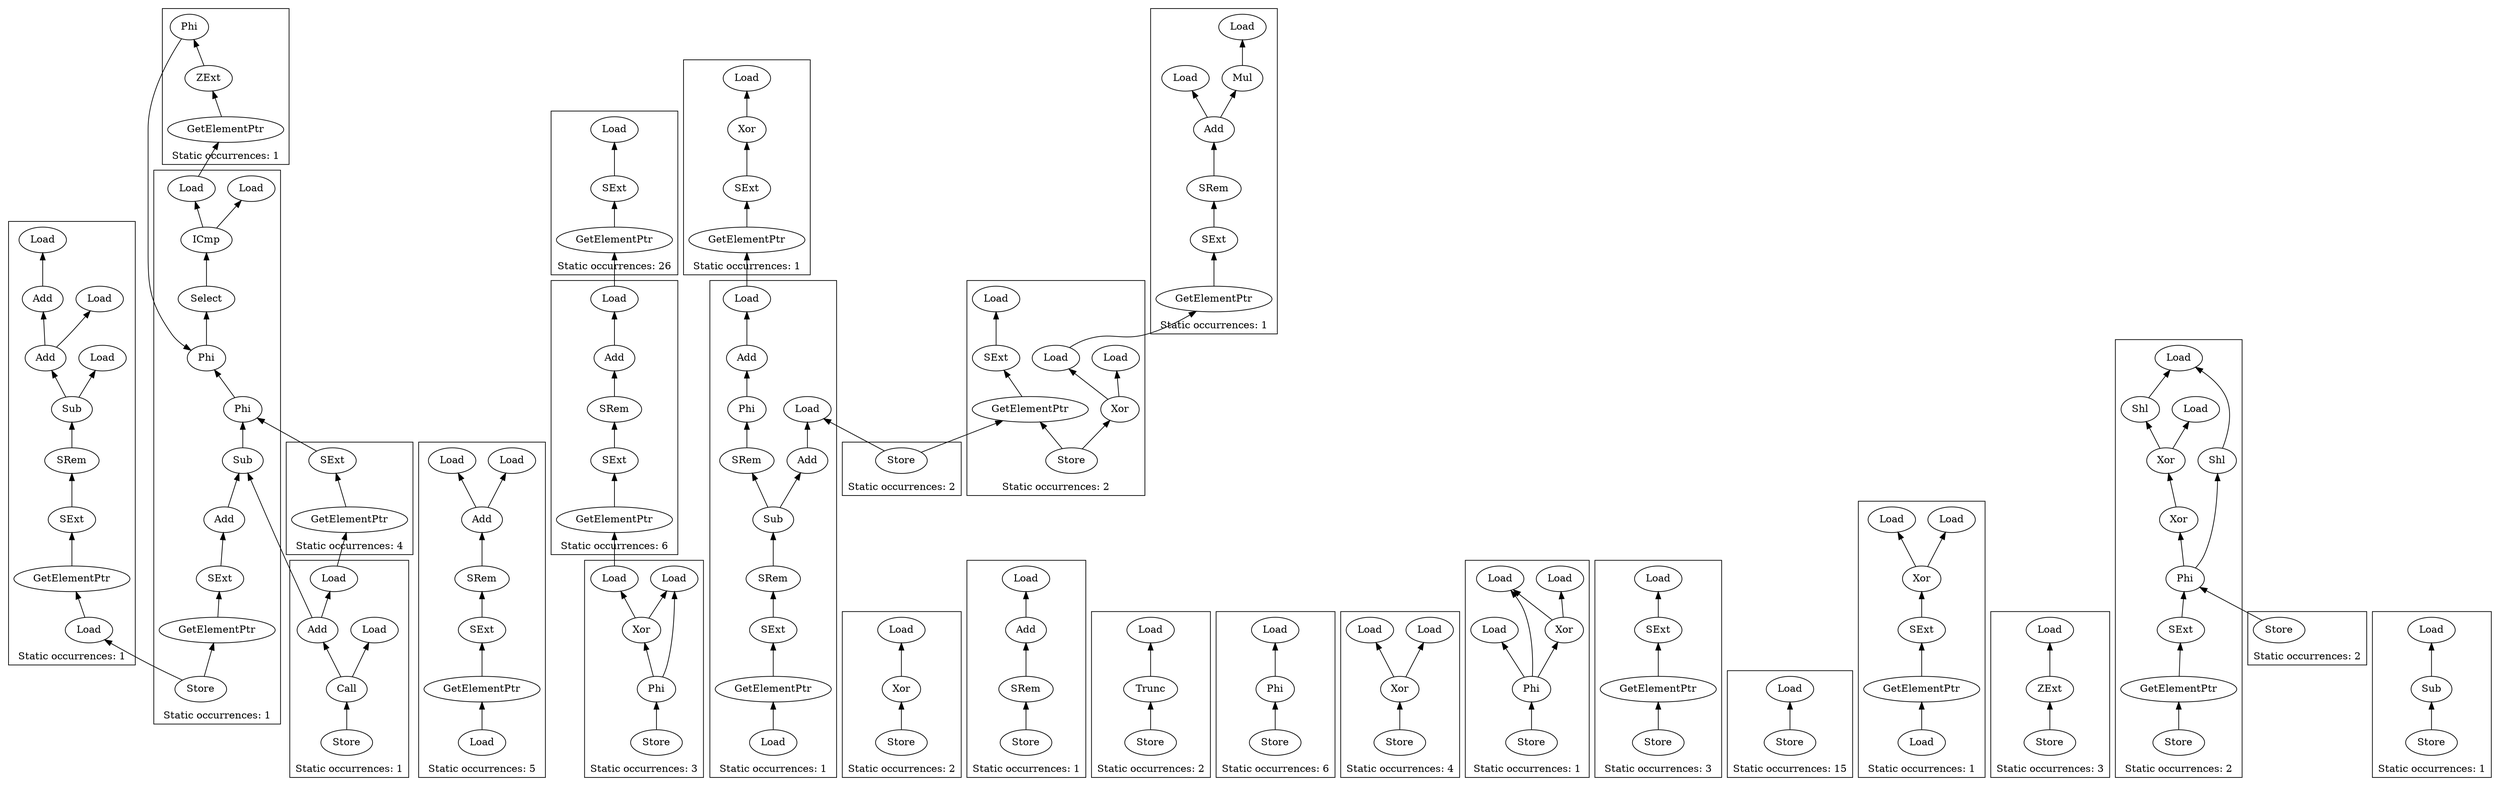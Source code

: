 strict digraph {
rankdir=BT
subgraph {
395 [label="GetElementPtr"]
395 -> {
394
394
394
}
396 [label="Load"]
396 -> {
395
395
395
}
394 [label="SExt"]
394 -> {
393
393
393
}
393 [label="SRem"]
393 -> {
392
392
392
}
392 [label="Sub"]
392 -> {
391
391
390
}
390 [label="Load"]
391 [label="Add"]
391 -> {
370
387
}
387 [label="Load"]
370 [label="Add"]
370 -> {
282
}
282 [label="Load"]
cluster=true
label=<Static occurrences: 1>
}
subgraph {
468 [label="Load"]
468 -> {
467
467
}
467 [label="GetElementPtr"]
467 -> {
466
466
}
466 [label="SExt"]
466 -> {
465
465
}
465 [label="SRem"]
465 -> {
464
464
}
464 [label="Add"]
464 -> {
463
454
}
463 [label="Load"]
454 [label="Load"]
cluster=true
label=<Static occurrences: 5>
}
subgraph {
107 [label="Xor"]
107 -> {
106
97
}
106 [label="Load"]
97 [label="Load"]
109 [label="Phi"]
109 -> {
97
107
107
}
97 [label="Load"]
110 [label="Store"]
110 -> {
109
109
109
}
cluster=true
label=<Static occurrences: 3>
}
subgraph {
743 [label="SRem"]
743 -> {
742
742
}
730 [label="Add"]
730 -> {
729
}
729 [label="Load"]
744 [label="SExt"]
744 -> {
743
743
}
739 [label="SRem"]
739 -> {
733
}
733 [label="Phi"]
733 -> {
730
}
742 [label="Sub"]
742 -> {
741
739
}
741 [label="Add"]
741 -> {
707
}
707 [label="Load"]
746 [label="Load"]
746 -> {
745
745
}
745 [label="GetElementPtr"]
745 -> {
744
744
}
cluster=true
label=<Static occurrences: 1>
}
subgraph {
34 [label="Xor"]
34 -> {
33
}
33 [label="Load"]
35 [label="Store"]
35 -> {
34
}
cluster=true
label=<Static occurrences: 2>
}
subgraph {
543 [label="Store"]
543 -> {
542
}
542 [label="SRem"]
542 -> {
541
}
541 [label="Add"]
541 -> {
537
}
537 [label="Load"]
cluster=true
label=<Static occurrences: 1>
}
subgraph {
822 [label="Trunc"]
822 -> {
821
}
821 [label="Load"]
824 [label="Store"]
824 -> {
822
}
cluster=true
label=<Static occurrences: 2>
}
subgraph {
695 [label="Xor"]
695 -> {
694
693
}
694 [label="Load"]
693 [label="Load"]
675 [label="GetElementPtr"]
675 -> {
674
}
696 [label="Store"]
696 -> {
675
695
695
}
674 [label="SExt"]
674 -> {
673
}
673 [label="Load"]
cluster=true
label=<Static occurrences: 2>
}
subgraph {
440 [label="Phi"]
440 -> {
438
}
438 [label="Load"]
442 [label="Store"]
442 -> {
440
}
cluster=true
label=<Static occurrences: 6>
}
subgraph {
232 [label="Store"]
232 -> {
231
231
}
231 [label="Xor"]
231 -> {
230
229
}
230 [label="Load"]
229 [label="Load"]
cluster=true
label=<Static occurrences: 4>
}
subgraph {
606 [label="Phi"]
606 -> {
604
594
599
599
}
604 [label="Load"]
594 [label="Load"]
608 [label="Store"]
608 -> {
606
606
606
606
}
599 [label="Xor"]
599 -> {
598
594
}
598 [label="Load"]
594 [label="Load"]
cluster=true
label=<Static occurrences: 1>
}
subgraph {
348 [label="Phi"]
348 -> {
344
344
}
341 [label="ICmp"]
341 -> {
338
340
}
338 [label="Load"]
340 [label="Load"]
342 [label="Select"]
342 -> {
341
341
}
356 [label="Sub"]
356 -> {
348
348
}
399 [label="SExt"]
399 -> {
398
398
}
401 [label="Store"]
401 -> {
400
400
396
}
396 [label="Load"]
344 [label="Phi"]
344 -> {
342
342
}
400 [label="GetElementPtr"]
400 -> {
399
399
}
398 [label="Add"]
398 -> {
356
356
}
cluster=true
label=<Static occurrences: 1>
}
subgraph {
729 [label="Load"]
729 -> {
728
}
727 [label="SExt"]
727 -> {
726
}
728 [label="GetElementPtr"]
728 -> {
727
}
726 [label="Xor"]
726 -> {
725
}
725 [label="Load"]
cluster=true
label=<Static occurrences: 1>
}
subgraph {
102 [label="Add"]
102 -> {
101
}
101 [label="Load"]
103 [label="SRem"]
103 -> {
102
}
105 [label="GetElementPtr"]
105 -> {
104
}
106 [label="Load"]
106 -> {
105
}
104 [label="SExt"]
104 -> {
103
}
cluster=true
label=<Static occurrences: 6>
}
subgraph {
46 [label="Store"]
46 -> {
45
}
45 [label="GetElementPtr"]
45 -> {
44
}
44 [label="SExt"]
44 -> {
43
}
43 [label="Load"]
cluster=true
label=<Static occurrences: 3>
}
subgraph {
100 [label="GetElementPtr"]
100 -> {
99
}
99 [label="SExt"]
99 -> {
92
}
92 [label="Load"]
101 [label="Load"]
101 -> {
100
}
cluster=true
label=<Static occurrences: 26>
}
subgraph {
125 [label="Store"]
125 -> {
124
}
124 [label="Load"]
cluster=true
label=<Static occurrences: 15>
}
subgraph {
348 [label="Phi"]
348 -> {
344
344
}
341 [label="ICmp"]
341 -> {
338
340
}
338 [label="Load"]
340 [label="Load"]
342 [label="Select"]
342 -> {
341
341
}
356 [label="Sub"]
356 -> {
348
348
}
360 [label="Call"]
360 -> {
357
357
357
351
}
351 [label="Load"]
344 [label="Phi"]
344 -> {
342
342
}
361 [label="Store"]
361 -> {
360
360
360
360
}
357 [label="Add"]
357 -> {
354
356
356
}
354 [label="Load"]
cluster=true
label=<Static occurrences: 1>
}
subgraph {
993 [label="GetElementPtr"]
993 -> {
992
992
}
994 [label="Load"]
994 -> {
993
993
}
992 [label="SExt"]
992 -> {
991
991
}
991 [label="Xor"]
991 -> {
990
989
}
990 [label="Load"]
989 [label="Load"]
cluster=true
label=<Static occurrences: 1>
}
subgraph {
150 [label="ZExt"]
150 -> {
149
}
149 [label="Load"]
152 [label="Store"]
152 -> {
150
}
cluster=true
label=<Static occurrences: 3>
}
subgraph {
336 [label="ZExt"]
336 -> {
324
324
}
342 [label="Select"]
342 -> {
341
341
}
324 [label="Phi"]
324 -> {
344
344
}
341 [label="ICmp"]
341 -> {
338
340
}
340 [label="Load"]
337 [label="GetElementPtr"]
337 -> {
336
336
}
344 [label="Phi"]
344 -> {
342
342
}
338 [label="Load"]
338 -> {
337
337
}
cluster=true
label=<Static occurrences: 1>
}
subgraph {
70 [label="Store"]
70 -> {
68
68
68
}
58 [label="Shl"]
58 -> {
54
}
54 [label="Load"]
60 [label="Xor"]
60 -> {
59
59
}
62 [label="Shl"]
62 -> {
54
}
54 [label="Load"]
64 [label="Phi"]
64 -> {
62
60
60
}
59 [label="Xor"]
59 -> {
57
58
}
57 [label="Load"]
68 [label="GetElementPtr"]
68 -> {
67
67
67
}
67 [label="SExt"]
67 -> {
64
64
64
}
cluster=true
label=<Static occurrences: 2>
}
subgraph {
691 [label="SExt"]
691 -> {
690
690
}
690 [label="SRem"]
690 -> {
689
689
}
693 [label="Load"]
693 -> {
692
692
}
689 [label="Add"]
689 -> {
683
688
}
683 [label="Load"]
688 [label="Mul"]
688 -> {
686
}
686 [label="Load"]
692 [label="GetElementPtr"]
692 -> {
691
691
}
cluster=true
label=<Static occurrences: 1>
}
subgraph {
64 [label="Phi"]
64 -> {
62
60
60
}
59 [label="Xor"]
59 -> {
57
58
}
57 [label="Load"]
58 [label="Shl"]
58 -> {
54
}
54 [label="Load"]
66 [label="Store"]
66 -> {
64
64
64
}
60 [label="Xor"]
60 -> {
59
59
}
62 [label="Shl"]
62 -> {
54
}
54 [label="Load"]
cluster=true
label=<Static occurrences: 2>
}
subgraph {
353 [label="GetElementPtr"]
353 -> {
352
352
}
348 [label="Phi"]
348 -> {
344
344
}
352 [label="SExt"]
352 -> {
348
348
}
341 [label="ICmp"]
341 -> {
338
340
}
338 [label="Load"]
340 [label="Load"]
344 [label="Phi"]
344 -> {
342
342
}
342 [label="Select"]
342 -> {
341
341
}
354 [label="Load"]
354 -> {
353
353
}
cluster=true
label=<Static occurrences: 4>
}
subgraph {
708 [label="Store"]
708 -> {
675
707
}
707 [label="Load"]
675 [label="GetElementPtr"]
675 -> {
674
}
674 [label="SExt"]
674 -> {
673
}
673 [label="Load"]
cluster=true
label=<Static occurrences: 2>
}
subgraph {
429 [label="Store"]
429 -> {
427
}
427 [label="Sub"]
427 -> {
425
}
425 [label="Load"]
cluster=true
label=<Static occurrences: 1>
}
}
